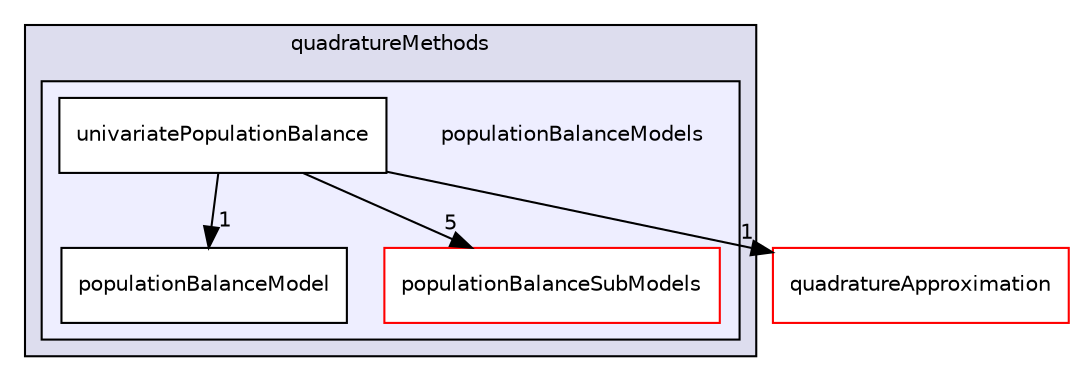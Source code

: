 digraph "/home/alberto/OpenFOAM-dev/albertop-dev/applications/development/OpenQBMM-dev/OpenQBMM-dev/src/quadratureMethods/populationBalanceModels" {
  bgcolor=transparent;
  compound=true
  node [ fontsize="10", fontname="Helvetica"];
  edge [ labelfontsize="10", labelfontname="Helvetica"];
  subgraph clusterdir_e5e55741046256e9bd55bcdd3654ccb9 {
    graph [ bgcolor="#ddddee", pencolor="black", label="quadratureMethods" fontname="Helvetica", fontsize="10", URL="dir_e5e55741046256e9bd55bcdd3654ccb9.html"]
  subgraph clusterdir_5bedec4fc8e15e6abb02d1e28aa12bfa {
    graph [ bgcolor="#eeeeff", pencolor="black", label="" URL="dir_5bedec4fc8e15e6abb02d1e28aa12bfa.html"];
    dir_5bedec4fc8e15e6abb02d1e28aa12bfa [shape=plaintext label="populationBalanceModels"];
    dir_3913ad6d2225c40cbfe62ec6febeed57 [shape=box label="populationBalanceModel" color="black" fillcolor="white" style="filled" URL="dir_3913ad6d2225c40cbfe62ec6febeed57.html"];
    dir_b1ee97fb9fa509ad9ecab18185fe1bb7 [shape=box label="populationBalanceSubModels" color="red" fillcolor="white" style="filled" URL="dir_b1ee97fb9fa509ad9ecab18185fe1bb7.html"];
    dir_864dd37fbf2ebd620745c979c4aed60f [shape=box label="univariatePopulationBalance" color="black" fillcolor="white" style="filled" URL="dir_864dd37fbf2ebd620745c979c4aed60f.html"];
  }
  }
  dir_dae42dc60c2899b064791e3438990eb1 [shape=box label="quadratureApproximation" color="red" URL="dir_dae42dc60c2899b064791e3438990eb1.html"];
  dir_864dd37fbf2ebd620745c979c4aed60f->dir_dae42dc60c2899b064791e3438990eb1 [headlabel="1", labeldistance=1.5 headhref="dir_000040_000041.html"];
  dir_864dd37fbf2ebd620745c979c4aed60f->dir_b1ee97fb9fa509ad9ecab18185fe1bb7 [headlabel="5", labeldistance=1.5 headhref="dir_000040_000010.html"];
  dir_864dd37fbf2ebd620745c979c4aed60f->dir_3913ad6d2225c40cbfe62ec6febeed57 [headlabel="1", labeldistance=1.5 headhref="dir_000040_000009.html"];
}
